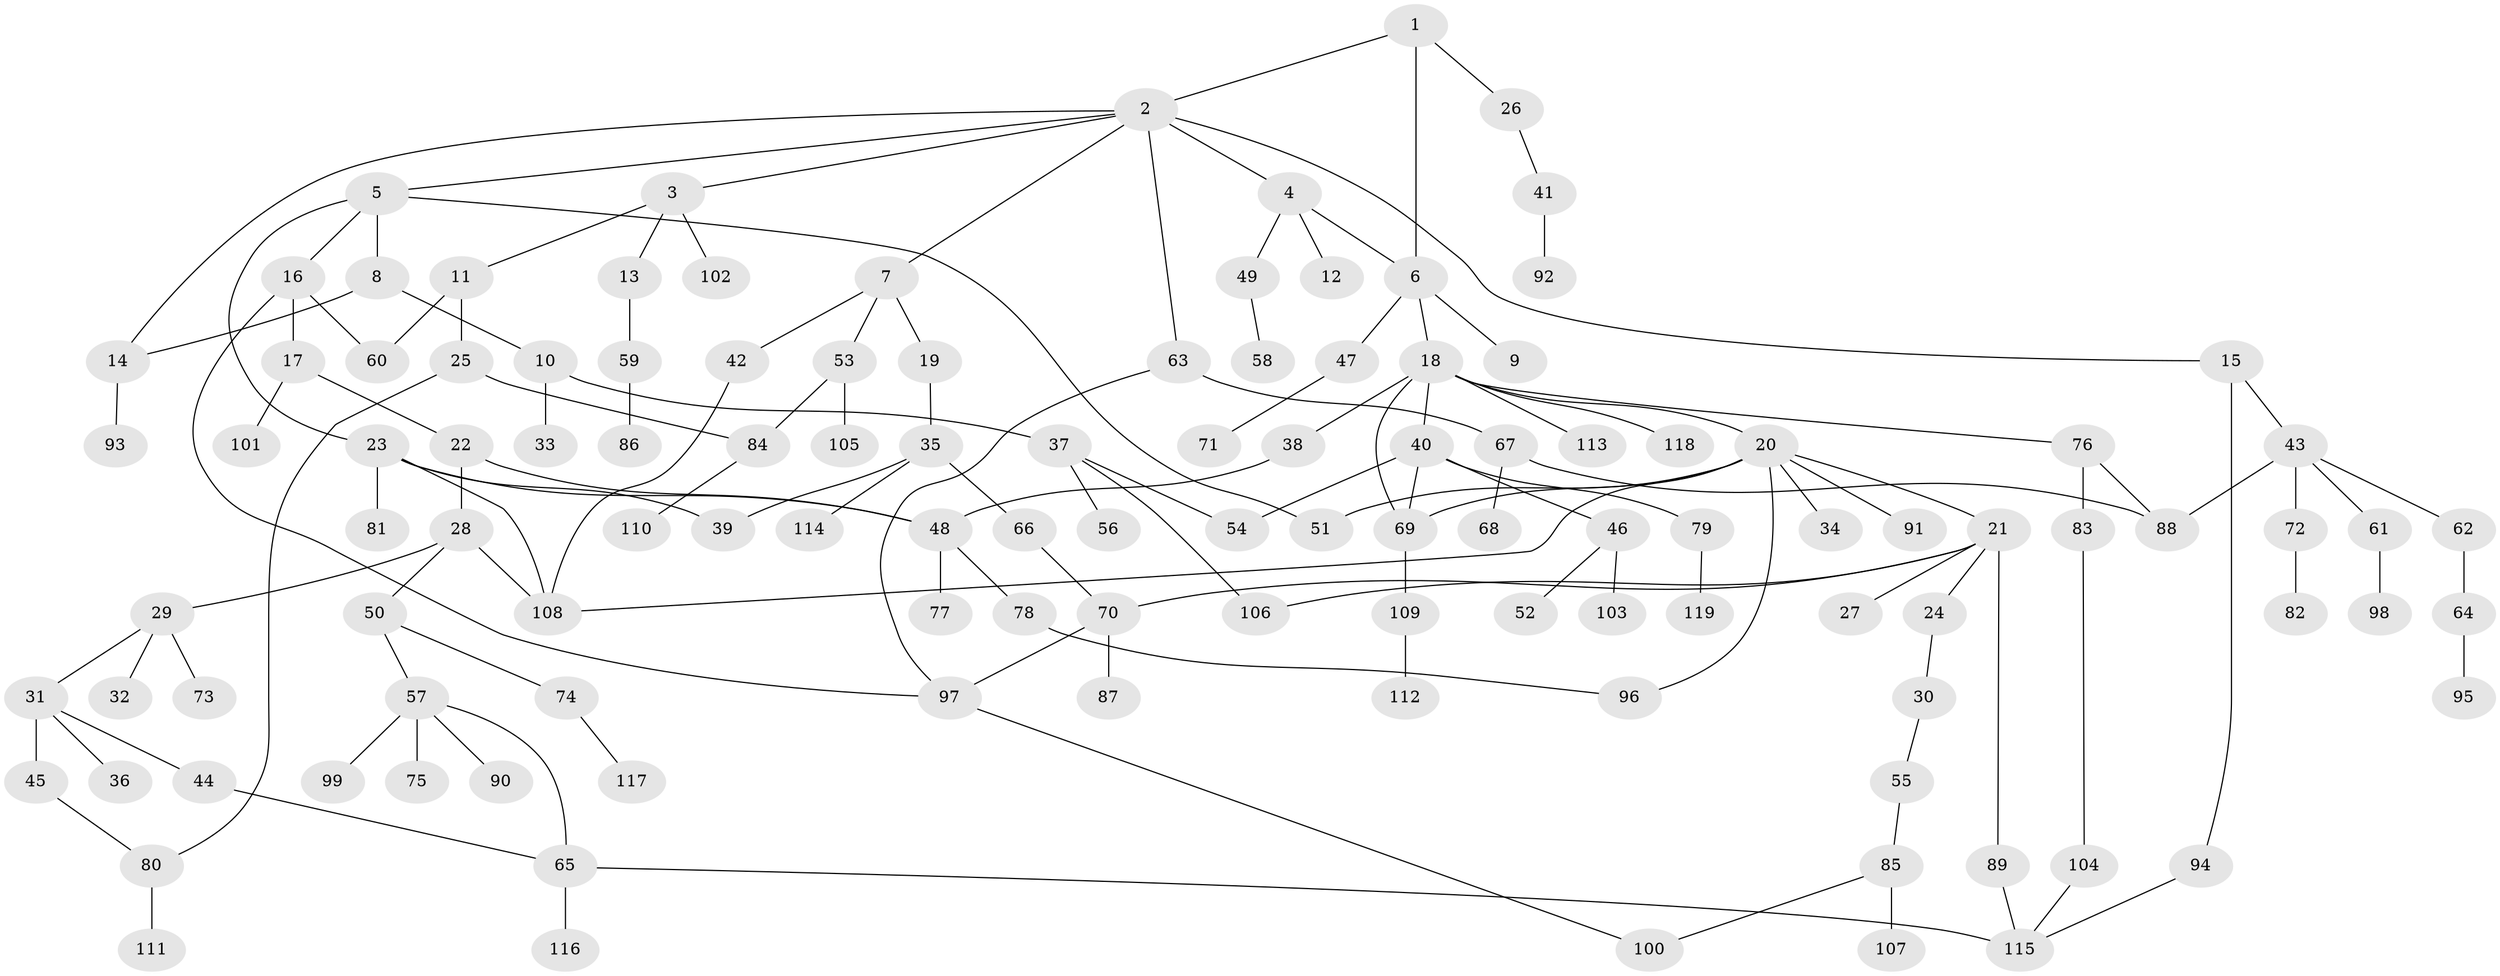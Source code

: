 // coarse degree distribution, {3: 0.11842105263157894, 9: 0.013157894736842105, 4: 0.14473684210526316, 7: 0.02631578947368421, 5: 0.07894736842105263, 1: 0.39473684210526316, 2: 0.18421052631578946, 8: 0.013157894736842105, 6: 0.02631578947368421}
// Generated by graph-tools (version 1.1) at 2025/51/02/27/25 19:51:39]
// undirected, 119 vertices, 145 edges
graph export_dot {
graph [start="1"]
  node [color=gray90,style=filled];
  1;
  2;
  3;
  4;
  5;
  6;
  7;
  8;
  9;
  10;
  11;
  12;
  13;
  14;
  15;
  16;
  17;
  18;
  19;
  20;
  21;
  22;
  23;
  24;
  25;
  26;
  27;
  28;
  29;
  30;
  31;
  32;
  33;
  34;
  35;
  36;
  37;
  38;
  39;
  40;
  41;
  42;
  43;
  44;
  45;
  46;
  47;
  48;
  49;
  50;
  51;
  52;
  53;
  54;
  55;
  56;
  57;
  58;
  59;
  60;
  61;
  62;
  63;
  64;
  65;
  66;
  67;
  68;
  69;
  70;
  71;
  72;
  73;
  74;
  75;
  76;
  77;
  78;
  79;
  80;
  81;
  82;
  83;
  84;
  85;
  86;
  87;
  88;
  89;
  90;
  91;
  92;
  93;
  94;
  95;
  96;
  97;
  98;
  99;
  100;
  101;
  102;
  103;
  104;
  105;
  106;
  107;
  108;
  109;
  110;
  111;
  112;
  113;
  114;
  115;
  116;
  117;
  118;
  119;
  1 -- 2;
  1 -- 26;
  1 -- 6;
  2 -- 3;
  2 -- 4;
  2 -- 5;
  2 -- 7;
  2 -- 15;
  2 -- 63;
  2 -- 14;
  3 -- 11;
  3 -- 13;
  3 -- 102;
  4 -- 6;
  4 -- 12;
  4 -- 49;
  5 -- 8;
  5 -- 16;
  5 -- 23;
  5 -- 51;
  6 -- 9;
  6 -- 18;
  6 -- 47;
  7 -- 19;
  7 -- 42;
  7 -- 53;
  8 -- 10;
  8 -- 14;
  10 -- 33;
  10 -- 37;
  11 -- 25;
  11 -- 60;
  13 -- 59;
  14 -- 93;
  15 -- 43;
  15 -- 94;
  16 -- 17;
  16 -- 97;
  16 -- 60;
  17 -- 22;
  17 -- 101;
  18 -- 20;
  18 -- 38;
  18 -- 40;
  18 -- 76;
  18 -- 113;
  18 -- 118;
  18 -- 69;
  19 -- 35;
  20 -- 21;
  20 -- 34;
  20 -- 91;
  20 -- 96;
  20 -- 69;
  20 -- 51;
  20 -- 108;
  21 -- 24;
  21 -- 27;
  21 -- 89;
  21 -- 70;
  21 -- 106;
  22 -- 28;
  22 -- 48;
  23 -- 81;
  23 -- 48;
  23 -- 108;
  23 -- 39;
  24 -- 30;
  25 -- 80;
  25 -- 84;
  26 -- 41;
  28 -- 29;
  28 -- 50;
  28 -- 108;
  29 -- 31;
  29 -- 32;
  29 -- 73;
  30 -- 55;
  31 -- 36;
  31 -- 44;
  31 -- 45;
  35 -- 39;
  35 -- 66;
  35 -- 114;
  37 -- 56;
  37 -- 106;
  37 -- 54;
  38 -- 48;
  40 -- 46;
  40 -- 54;
  40 -- 69;
  40 -- 79;
  41 -- 92;
  42 -- 108;
  43 -- 61;
  43 -- 62;
  43 -- 72;
  43 -- 88;
  44 -- 65;
  45 -- 80;
  46 -- 52;
  46 -- 103;
  47 -- 71;
  48 -- 77;
  48 -- 78;
  49 -- 58;
  50 -- 57;
  50 -- 74;
  53 -- 84;
  53 -- 105;
  55 -- 85;
  57 -- 65;
  57 -- 75;
  57 -- 90;
  57 -- 99;
  59 -- 86;
  61 -- 98;
  62 -- 64;
  63 -- 67;
  63 -- 97;
  64 -- 95;
  65 -- 115;
  65 -- 116;
  66 -- 70;
  67 -- 68;
  67 -- 88;
  69 -- 109;
  70 -- 87;
  70 -- 97;
  72 -- 82;
  74 -- 117;
  76 -- 83;
  76 -- 88;
  78 -- 96;
  79 -- 119;
  80 -- 111;
  83 -- 104;
  84 -- 110;
  85 -- 107;
  85 -- 100;
  89 -- 115;
  94 -- 115;
  97 -- 100;
  104 -- 115;
  109 -- 112;
}
